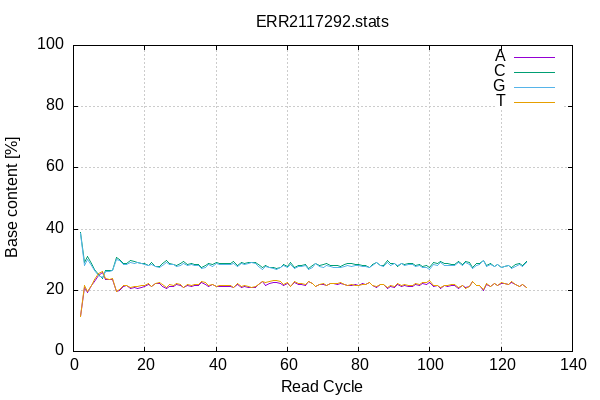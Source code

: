 
            set terminal png size 600,400 truecolor
            set output "ERR2117292-acgt-cycles.png"
            set grid xtics ytics y2tics back lc rgb "#cccccc"
            set style line 1 linecolor rgb "green"
            set style line 2 linecolor rgb "red"
            set style line 3 linecolor rgb "black"
            set style line 4 linecolor rgb "blue"
            set style increment user
            set ylabel "Base content [%]"
            set xlabel "Read Cycle"
            set yrange [0:100]
            set title "ERR2117292.stats" noenhanced
            plot '-' w l ti 'A', '-' w l ti 'C', '-' w l ti 'G', '-' w l ti 'T'
        2	11.29
3	21.06
4	19.40
5	21.45
6	23.00
7	24.69
8	25.91
9	23.38
10	23.64
11	23.46
12	19.63
13	19.89
14	21.23
15	21.41
16	20.45
17	20.76
18	20.56
19	21.06
20	21.22
21	21.87
22	21.20
23	22.13
24	22.35
25	21.40
26	20.47
27	21.24
28	21.26
29	21.96
30	21.43
31	20.99
32	21.49
33	21.31
34	21.52
35	21.62
36	22.48
37	21.94
38	21.32
39	21.76
40	21.10
41	21.23
42	21.08
43	21.32
44	21.34
45	20.94
46	22.03
47	21.06
48	21.17
49	20.92
50	20.87
51	20.87
52	21.75
53	22.77
54	21.66
55	22.38
56	22.47
57	22.63
58	22.21
59	21.53
60	22.22
61	21.10
62	22.56
63	21.80
64	21.80
65	21.58
66	22.98
67	22.16
68	21.17
69	21.98
70	21.91
71	21.43
72	22.18
73	22.27
74	21.93
75	22.22
76	22.01
77	21.62
78	21.62
79	21.77
80	21.60
81	22.06
82	21.87
83	22.47
84	21.67
85	20.90
86	21.95
87	21.91
88	20.56
89	21.30
90	21.02
91	21.94
92	21.13
93	21.49
94	21.37
95	21.28
96	21.98
97	21.64
98	22.23
99	21.89
100	22.58
101	21.10
102	21.64
103	20.64
104	21.51
105	21.40
106	21.61
107	21.62
108	20.69
109	21.51
110	20.81
111	21.32
112	22.77
113	21.50
114	21.52
115	20.09
116	21.99
117	21.29
118	22.08
119	21.66
120	22.31
121	22.07
122	21.79
123	22.51
124	21.76
125	21.28
126	21.86
127	20.76
end
2	38.73
3	29.17
4	31.05
5	28.64
6	26.92
7	25.01
8	23.94
9	26.63
10	26.53
11	26.50
12	30.61
13	30.18
14	28.62
15	28.66
16	29.60
17	29.34
18	29.18
19	28.72
20	28.77
21	28.05
22	28.94
23	27.81
24	27.69
25	28.64
26	29.62
27	28.69
28	28.59
29	27.95
30	28.67
31	29.34
32	28.52
33	28.66
34	28.29
35	28.38
36	27.55
37	28.08
38	28.85
39	28.31
40	29.04
41	28.84
42	28.71
43	28.72
44	28.66
45	29.28
46	28.09
47	28.99
48	28.79
49	29.06
50	29.08
51	28.93
52	28.46
53	27.35
54	28.12
55	27.49
56	27.33
57	27.21
58	27.58
59	28.56
60	27.84
61	29.11
62	27.60
63	28.15
64	28.20
65	28.47
66	27.25
67	27.95
68	28.85
69	28.17
70	28.28
71	28.81
72	27.96
73	28.03
74	28.21
75	27.88
76	28.30
77	28.72
78	28.65
79	28.58
80	28.57
81	28.21
82	28.22
83	27.51
84	28.46
85	29.01
86	28.10
87	28.23
88	29.59
89	28.73
90	28.84
91	27.89
92	28.76
93	28.37
94	28.74
95	28.82
96	28.05
97	28.37
98	27.83
99	28.00
100	27.43
101	29.00
102	28.70
103	29.55
104	28.69
105	28.87
106	28.32
107	28.42
108	29.42
109	28.59
110	29.49
111	28.94
112	27.39
113	28.60
114	28.75
115	29.85
116	28.08
117	28.91
118	27.86
119	28.47
120	27.60
121	27.85
122	28.19
123	27.50
124	28.57
125	28.92
126	28.23
127	29.39
end
2	38.40
3	28.22
4	30.00
5	28.22
6	26.56
7	24.75
8	24.02
9	26.09
10	26.18
11	26.34
12	30.07
13	29.77
14	28.50
15	28.27
16	29.18
17	28.82
18	29.04
19	28.62
20	28.56
21	27.98
22	28.55
23	27.82
24	27.53
25	28.17
26	29.06
27	28.27
28	28.58
29	27.83
30	28.13
31	28.65
32	28.13
33	28.44
34	28.23
35	27.98
36	27.01
37	27.59
38	28.27
39	27.89
40	28.69
41	28.51
42	28.53
43	28.46
44	28.27
45	28.82
46	27.74
47	28.64
48	28.48
49	28.72
50	29.11
51	28.88
52	27.86
53	26.95
54	27.77
55	27.30
56	27.13
57	26.92
58	27.33
59	27.97
60	27.32
61	28.55
62	27.03
63	27.78
64	27.68
65	27.97
66	26.82
67	27.56
68	28.65
69	27.88
70	27.60
71	28.18
72	27.70
73	27.50
74	27.55
75	27.39
76	27.70
77	28.08
78	27.94
79	28.10
80	28.16
81	27.71
82	27.87
83	27.48
84	28.17
85	28.95
86	28.03
87	27.83
88	28.96
89	28.23
90	28.81
91	28.08
92	28.68
93	28.17
94	28.38
95	28.41
96	27.73
97	28.17
98	27.48
99	27.53
100	26.87
101	28.42
102	28.03
103	28.99
104	28.10
105	28.15
106	28.03
107	27.95
108	28.95
109	28.22
110	29.02
111	28.45
112	27.10
113	28.21
114	28.28
115	29.71
116	27.80
117	28.40
118	27.88
119	28.36
120	27.46
121	27.70
122	28.01
123	27.20
124	27.94
125	28.47
126	27.90
127	28.98
end
2	11.58
3	21.55
4	19.55
5	21.68
6	23.53
7	25.55
8	26.13
9	23.91
10	23.66
11	23.70
12	19.69
13	20.16
14	21.65
15	21.66
16	20.77
17	21.09
18	21.22
19	21.60
20	21.44
21	22.10
22	21.32
23	22.24
24	22.43
25	21.79
26	20.85
27	21.80
28	21.56
29	22.26
30	21.77
31	21.02
32	21.85
33	21.60
34	21.96
35	22.02
36	22.96
37	22.39
38	21.56
39	22.04
40	21.18
41	21.42
42	21.68
43	21.50
44	21.73
45	20.97
46	22.14
47	21.30
48	21.56
49	21.30
50	20.93
51	21.33
52	21.93
53	22.93
54	22.46
55	22.84
56	23.07
57	23.23
58	22.87
59	21.94
60	22.62
61	21.24
62	22.81
63	22.27
64	22.33
65	21.98
66	22.94
67	22.33
68	21.33
69	21.97
70	22.21
71	21.58
72	22.16
73	22.20
74	22.32
75	22.52
76	21.98
77	21.57
78	21.79
79	21.55
80	21.68
81	22.01
82	22.05
83	22.55
84	21.70
85	21.14
86	21.91
87	22.03
88	20.89
89	21.73
90	21.33
91	22.08
92	21.44
93	21.98
94	21.51
95	21.49
96	22.24
97	21.81
98	22.46
99	22.57
100	23.12
101	21.49
102	21.63
103	20.82
104	21.70
105	21.58
106	22.03
107	22.00
108	20.94
109	21.68
110	20.68
111	21.29
112	22.74
113	21.69
114	21.46
115	20.35
116	22.13
117	21.40
118	22.17
119	21.51
120	22.62
121	22.38
122	22.01
123	22.79
124	21.74
125	21.33
126	22.01
127	20.87
end
